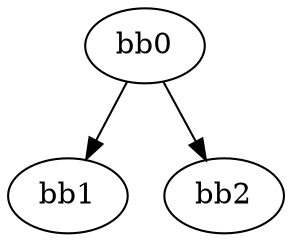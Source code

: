 digraph {
    0 [ label = "bb0\l" ]
    1 [ label = "bb1\l" ]
    2 [ label = "bb2\l" ]
    0 -> 1 [ ]
    0 -> 2 [ ]
}


